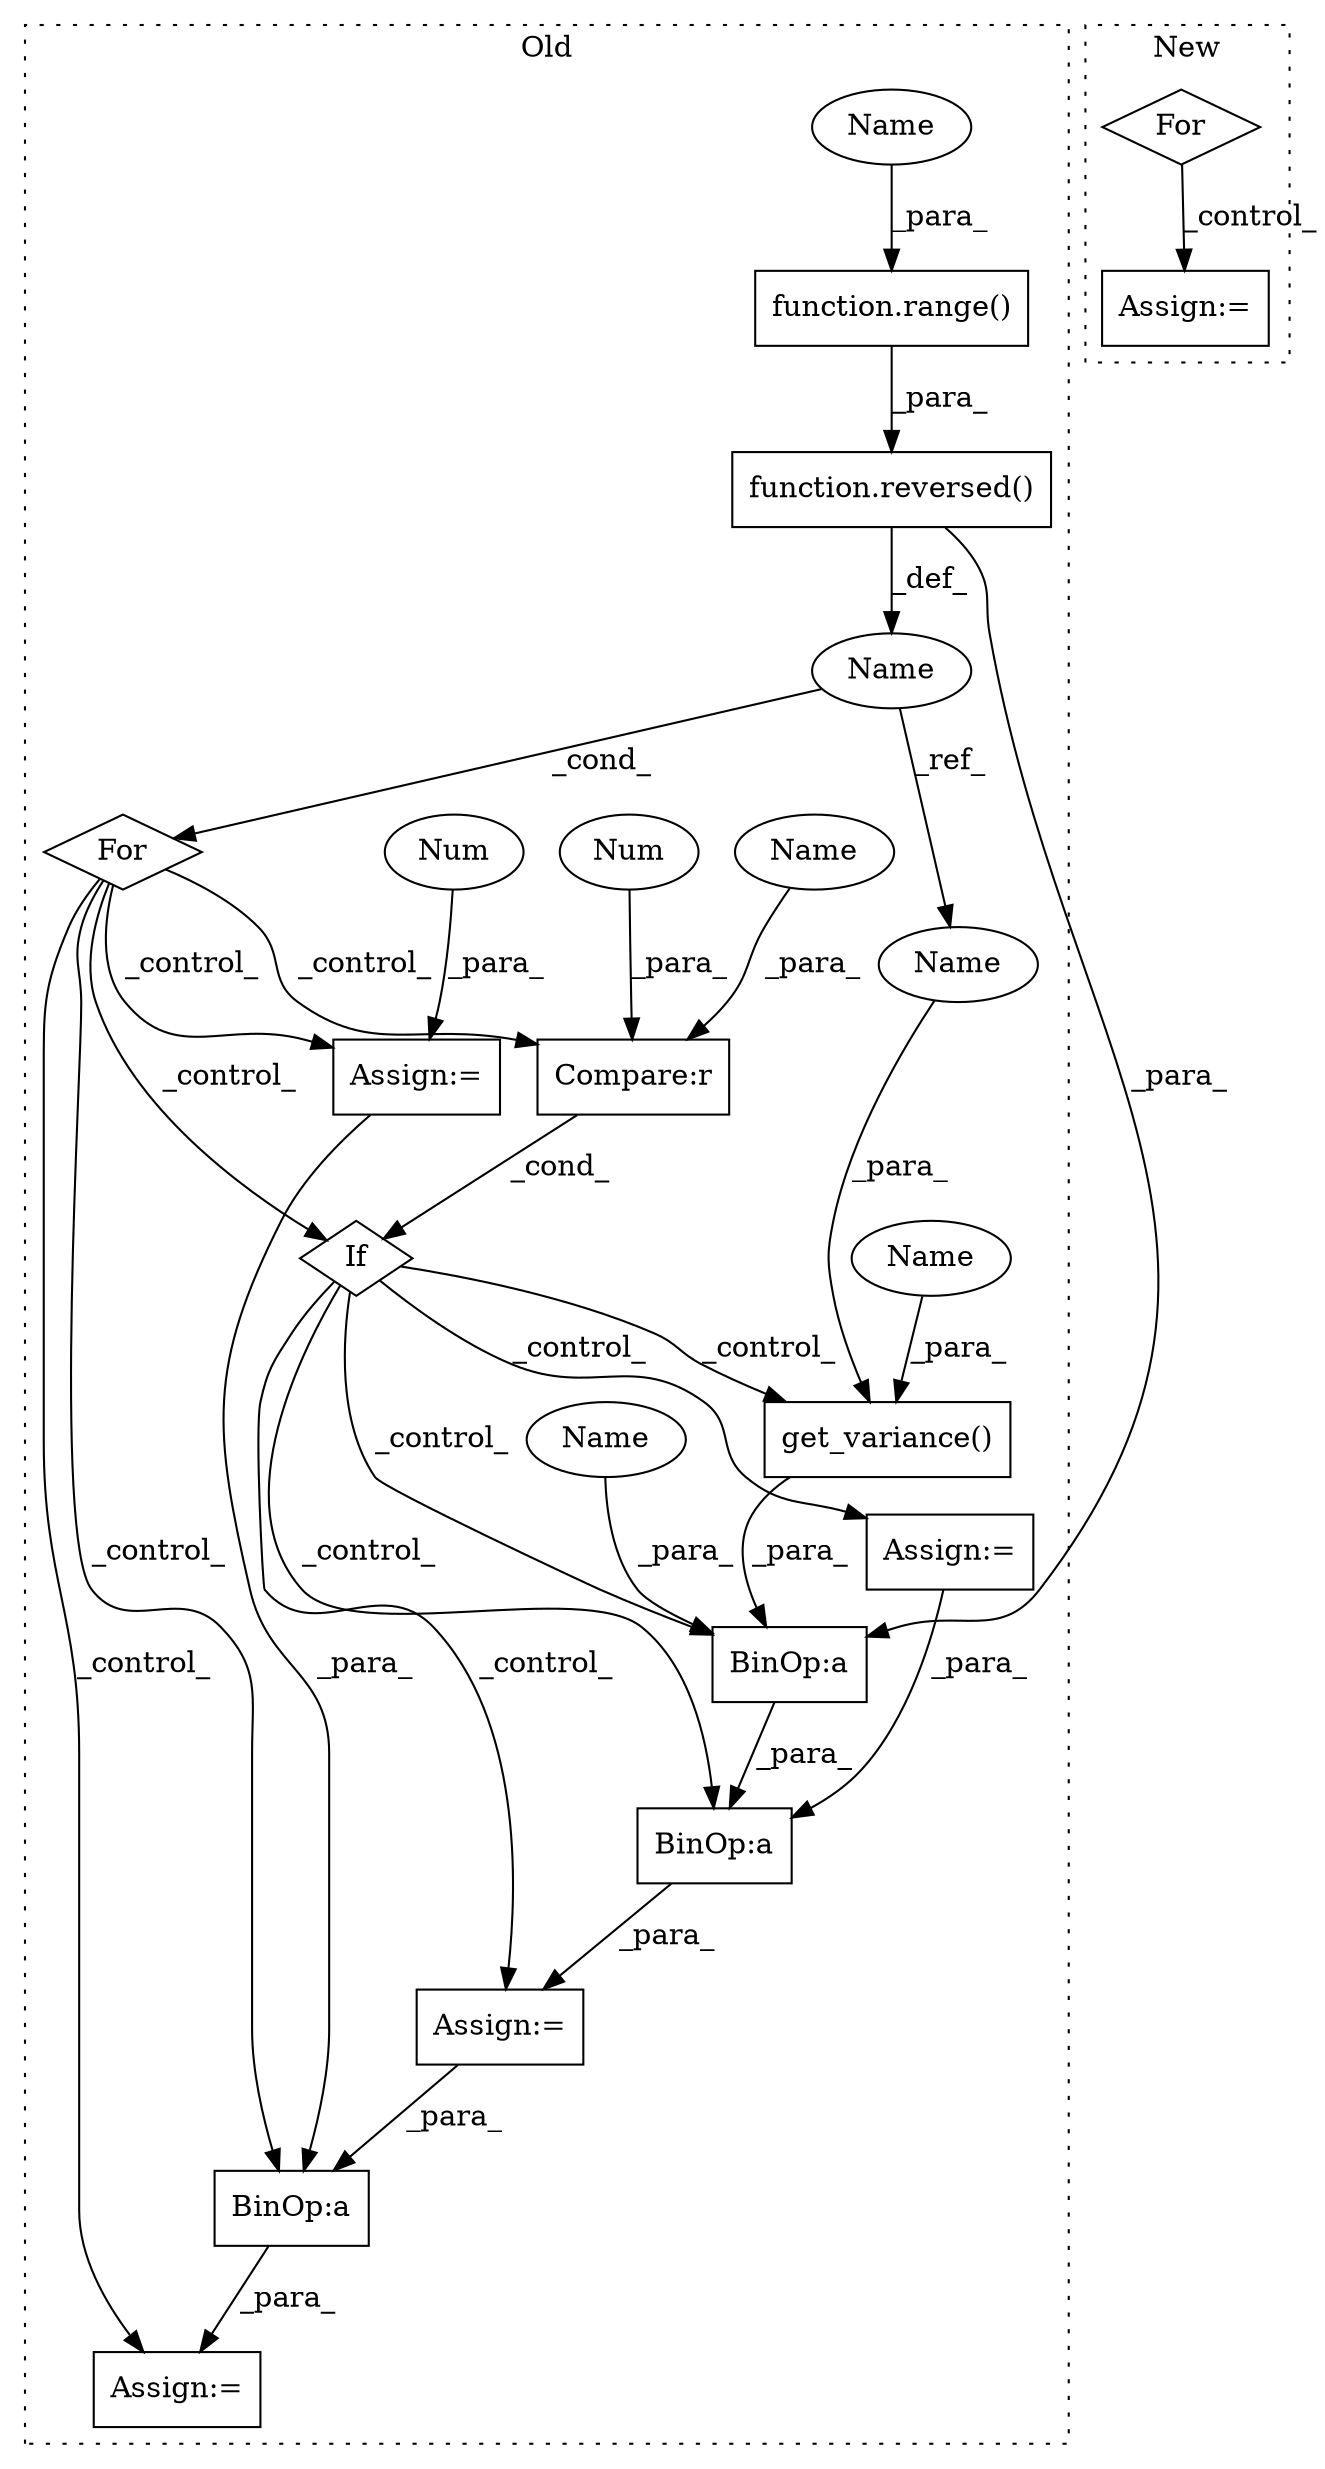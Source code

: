 digraph G {
subgraph cluster0 {
1 [label="function.reversed()" a="75" s="11050,11085" l="9,1" shape="box"];
4 [label="function.range()" a="75" s="11059,11084" l="6,1" shape="box"];
5 [label="If" a="96" s="11282" l="3" shape="diamond"];
6 [label="Name" a="87" s="11045" l="1" shape="ellipse"];
7 [label="Assign:=" a="68" s="11458" l="3" shape="box"];
8 [label="get_variance()" a="75" s="11369,11414" l="23,1" shape="box"];
9 [label="BinOp:a" a="82" s="11424" l="3" shape="box"];
10 [label="BinOp:a" a="82" s="11378" l="55" shape="box"];
11 [label="BinOp:a" a="82" s="11477" l="3" shape="box"];
12 [label="For" a="107" s="11041,11086" l="4,14" shape="diamond"];
13 [label="Compare:r" a="40" s="11285" l="7" shape="box"];
14 [label="Num" a="76" s="11291" l="1" shape="ellipse"];
15 [label="Assign:=" a="68" s="11265" l="3" shape="box"];
16 [label="Num" a="76" s="11268" l="1" shape="ellipse"];
17 [label="Assign:=" a="68" s="11366" l="3" shape="box"];
18 [label="Assign:=" a="68" s="11315" l="3" shape="box"];
19 [label="Name" a="87" s="11392" l="1" shape="ellipse"];
20 [label="Name" a="87" s="11285" l="3" shape="ellipse"];
21 [label="Name" a="87" s="11427" l="3" shape="ellipse"];
22 [label="Name" a="87" s="11065" l="19" shape="ellipse"];
23 [label="Name" a="87" s="11395" l="19" shape="ellipse"];
label = "Old";
style="dotted";
}
subgraph cluster1 {
2 [label="For" a="107" s="13332,13360" l="4,14" shape="diamond"];
3 [label="Assign:=" a="68" s="13382" l="3" shape="box"];
label = "New";
style="dotted";
}
1 -> 6 [label="_def_"];
1 -> 9 [label="_para_"];
2 -> 3 [label="_control_"];
4 -> 1 [label="_para_"];
5 -> 8 [label="_control_"];
5 -> 9 [label="_control_"];
5 -> 17 [label="_control_"];
5 -> 18 [label="_control_"];
5 -> 10 [label="_control_"];
6 -> 12 [label="_cond_"];
6 -> 19 [label="_ref_"];
8 -> 9 [label="_para_"];
9 -> 10 [label="_para_"];
10 -> 17 [label="_para_"];
11 -> 7 [label="_para_"];
12 -> 7 [label="_control_"];
12 -> 5 [label="_control_"];
12 -> 11 [label="_control_"];
12 -> 15 [label="_control_"];
12 -> 13 [label="_control_"];
13 -> 5 [label="_cond_"];
14 -> 13 [label="_para_"];
15 -> 11 [label="_para_"];
16 -> 15 [label="_para_"];
17 -> 11 [label="_para_"];
18 -> 10 [label="_para_"];
19 -> 8 [label="_para_"];
20 -> 13 [label="_para_"];
21 -> 9 [label="_para_"];
22 -> 4 [label="_para_"];
23 -> 8 [label="_para_"];
}